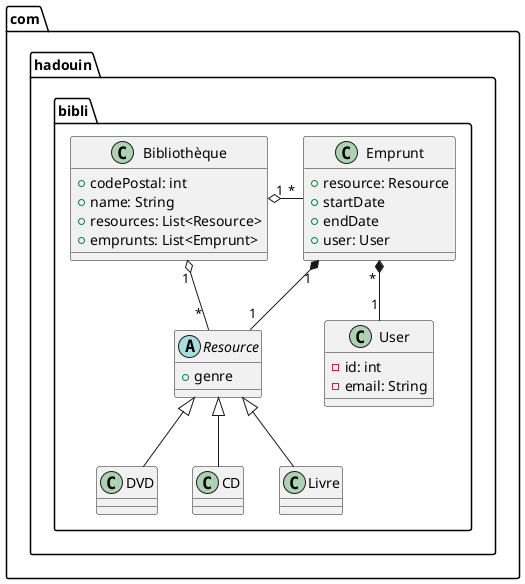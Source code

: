 @startuml Réseaux des Bibliothèques de Paris
' Elements
package "com.hadouin.bibli" {

  Class Bibli as "Bibliothèque" {
    +codePostal: int
    +name: String
    +resources: List<Resource>
    +emprunts: List<Emprunt>

  }

  Class User {
    -id: int
    -email: String

  }

  Abstract Resource {
    +genre
  }

  Class DVD {

  }

  Class CD {

  } 

  Class Livre {

  }

  Class Emprunt {
    +resource: Resource
    +startDate
    +endDate
    +user: User
  }
}

' Connections
Resource <|-- DVD
Resource <|-- CD
Resource <|-- Livre

Bibli "1" o-- " * " Resource
Bibli "1" o- "*" Emprunt

Emprunt " * " *-- "1" User 
Emprunt "1" *-- "1" Resource

@enduml